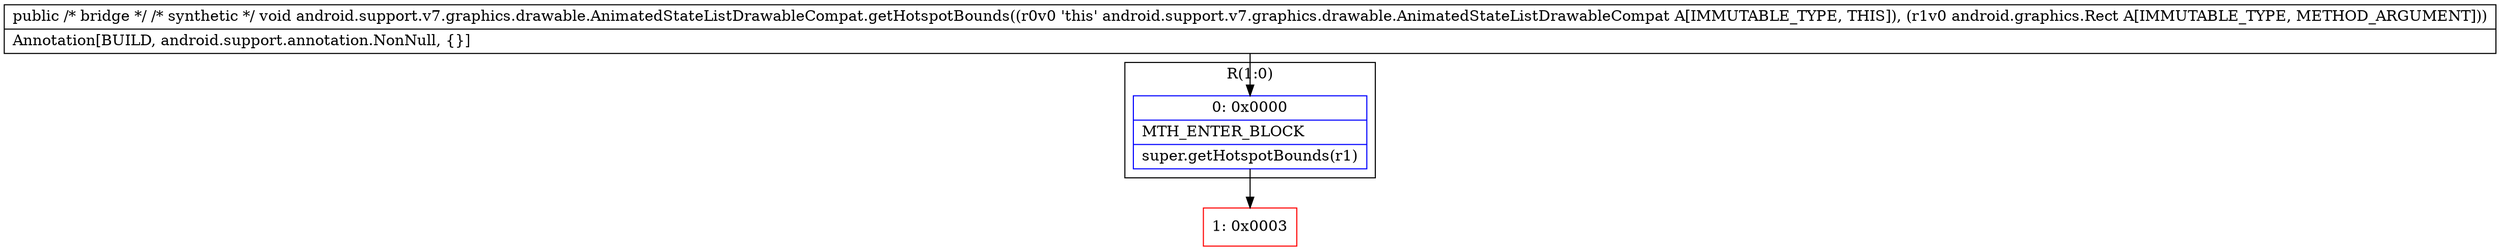 digraph "CFG forandroid.support.v7.graphics.drawable.AnimatedStateListDrawableCompat.getHotspotBounds(Landroid\/graphics\/Rect;)V" {
subgraph cluster_Region_1176792190 {
label = "R(1:0)";
node [shape=record,color=blue];
Node_0 [shape=record,label="{0\:\ 0x0000|MTH_ENTER_BLOCK\l|super.getHotspotBounds(r1)\l}"];
}
Node_1 [shape=record,color=red,label="{1\:\ 0x0003}"];
MethodNode[shape=record,label="{public \/* bridge *\/ \/* synthetic *\/ void android.support.v7.graphics.drawable.AnimatedStateListDrawableCompat.getHotspotBounds((r0v0 'this' android.support.v7.graphics.drawable.AnimatedStateListDrawableCompat A[IMMUTABLE_TYPE, THIS]), (r1v0 android.graphics.Rect A[IMMUTABLE_TYPE, METHOD_ARGUMENT]))  | Annotation[BUILD, android.support.annotation.NonNull, \{\}]\l}"];
MethodNode -> Node_0;
Node_0 -> Node_1;
}

